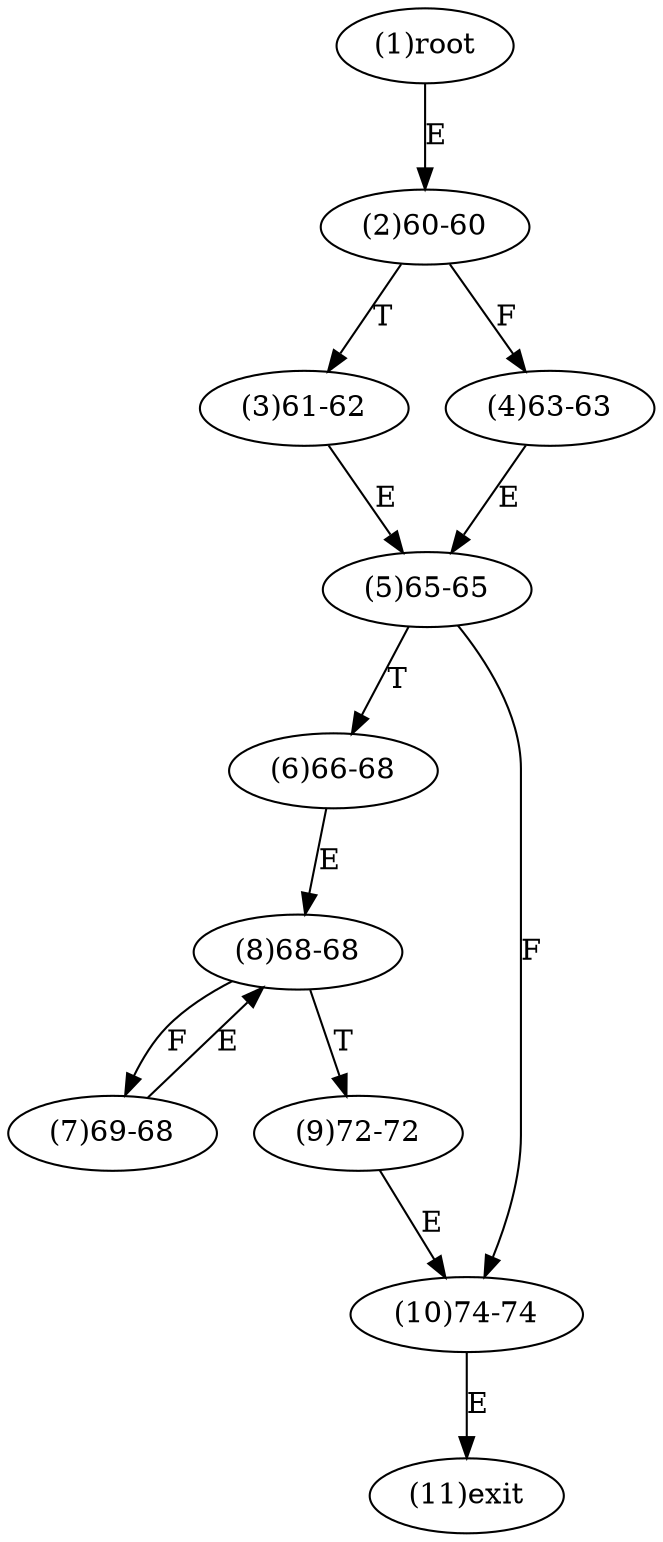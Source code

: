 digraph "" { 
1[ label="(1)root"];
2[ label="(2)60-60"];
3[ label="(3)61-62"];
4[ label="(4)63-63"];
5[ label="(5)65-65"];
6[ label="(6)66-68"];
7[ label="(7)69-68"];
8[ label="(8)68-68"];
9[ label="(9)72-72"];
10[ label="(10)74-74"];
11[ label="(11)exit"];
1->2[ label="E"];
2->4[ label="F"];
2->3[ label="T"];
3->5[ label="E"];
4->5[ label="E"];
5->10[ label="F"];
5->6[ label="T"];
6->8[ label="E"];
7->8[ label="E"];
8->7[ label="F"];
8->9[ label="T"];
9->10[ label="E"];
10->11[ label="E"];
}
